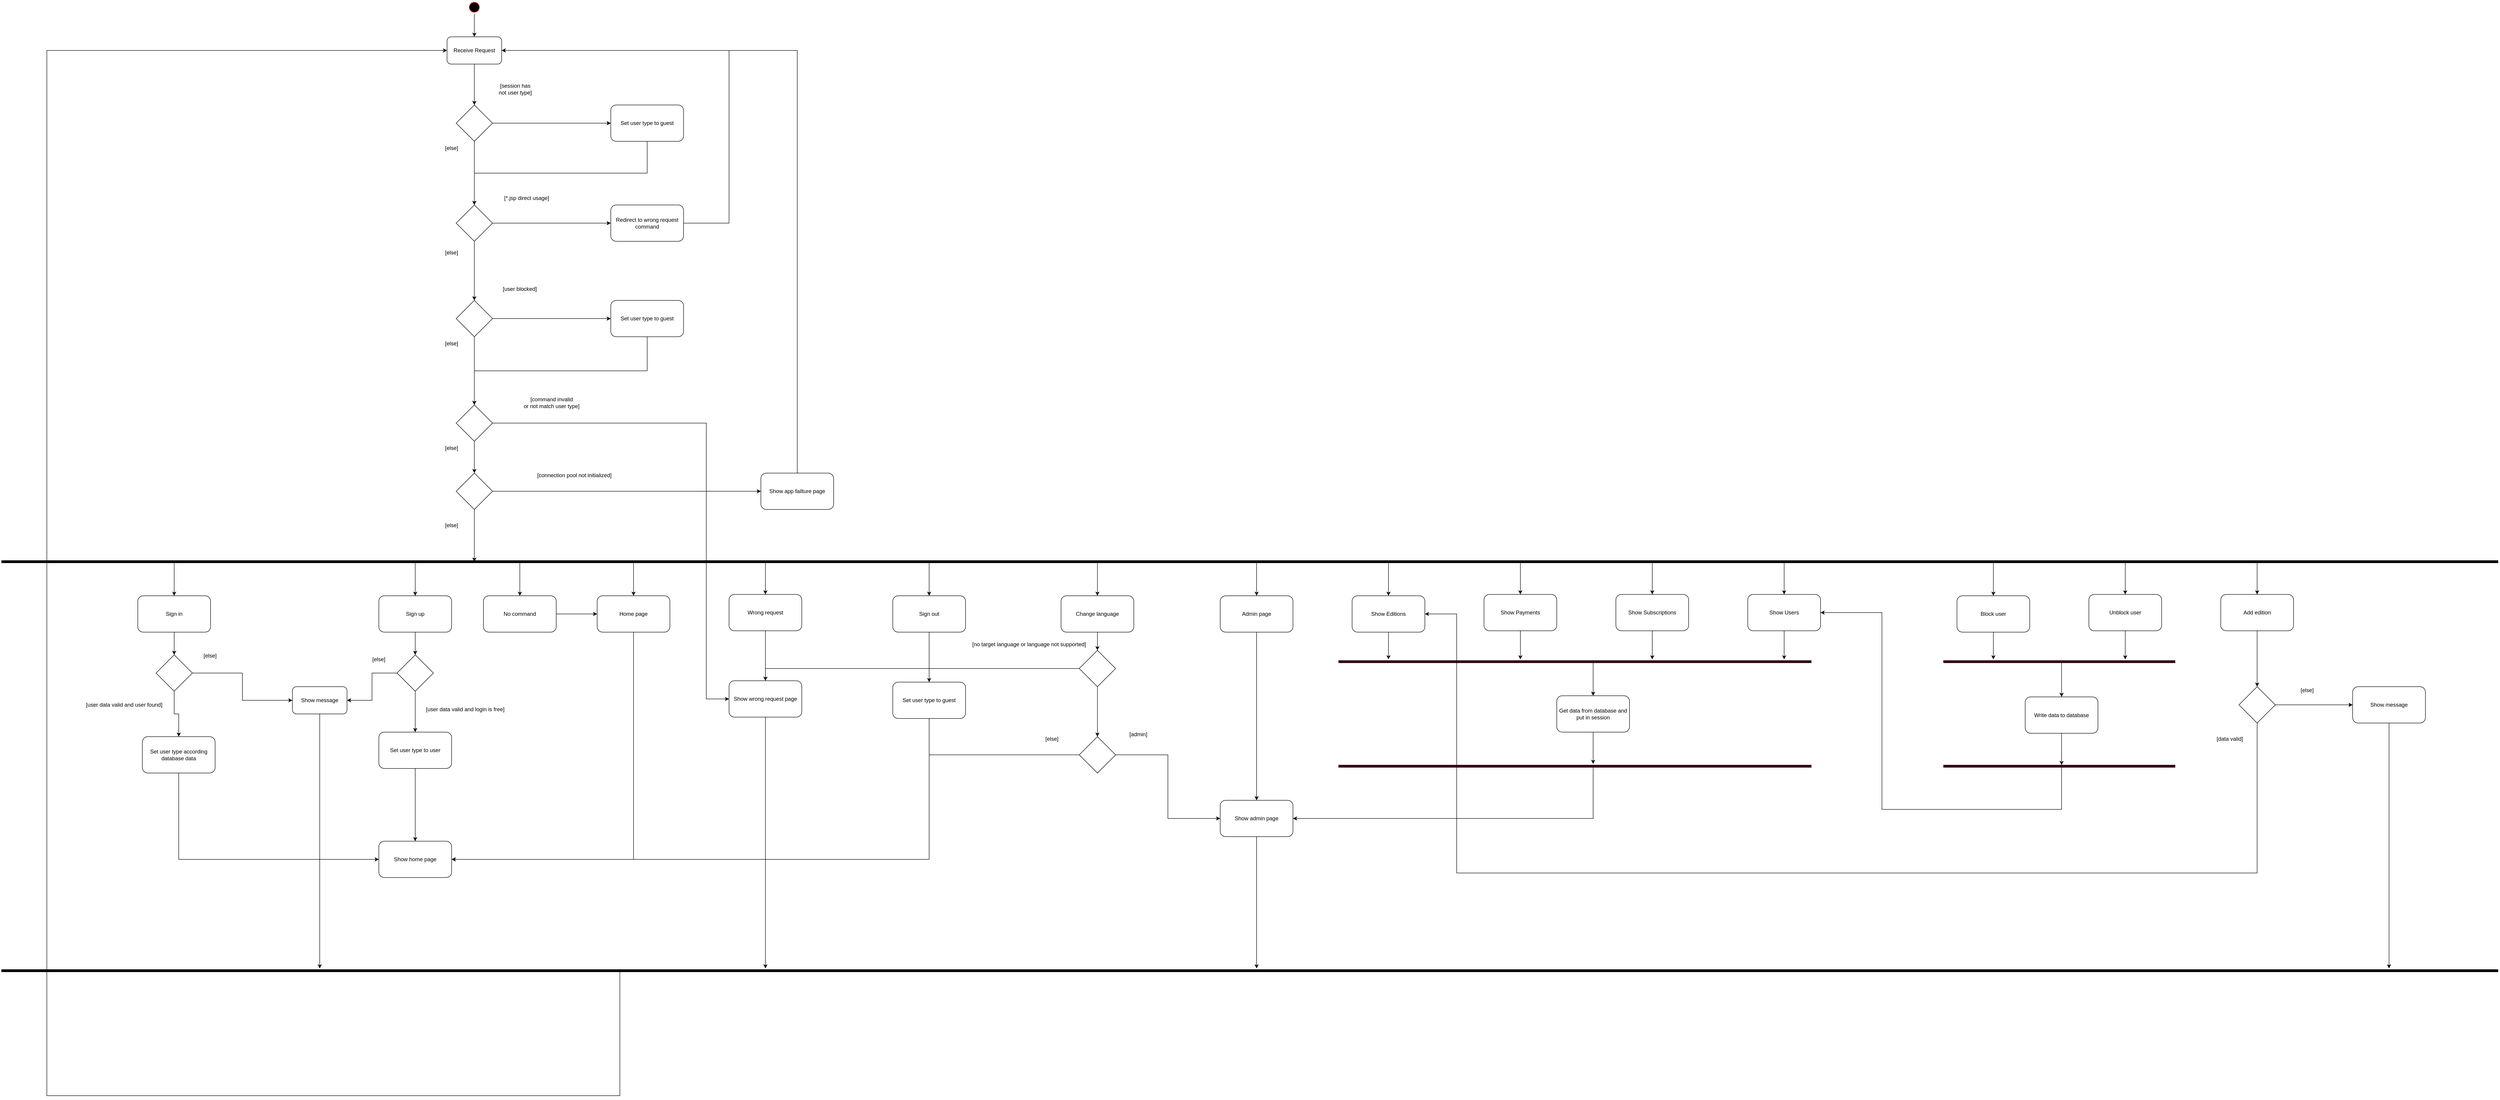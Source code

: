 <mxfile version="12.9.3" type="device"><diagram id="W-PFFnb_xabAv0Xlf0Ey" name="Page-1"><mxGraphModel dx="3872" dy="3892" grid="1" gridSize="10" guides="1" tooltips="1" connect="1" arrows="1" fold="1" page="1" pageScale="1" pageWidth="850" pageHeight="1100" math="0" shadow="0"><root><mxCell id="0"/><mxCell id="1" parent="0"/><mxCell id="l6XGYai1L1hpxgf1t3G6-26" value="" style="edgeStyle=orthogonalEdgeStyle;rounded=0;orthogonalLoop=1;jettySize=auto;html=1;entryX=0.5;entryY=0;entryDx=0;entryDy=0;" parent="1" source="l6XGYai1L1hpxgf1t3G6-1" target="l6XGYai1L1hpxgf1t3G6-24" edge="1"><mxGeometry relative="1" as="geometry"><mxPoint x="20.0" y="-1030" as="targetPoint"/></mxGeometry></mxCell><mxCell id="l6XGYai1L1hpxgf1t3G6-1" value="" style="ellipse;html=1;shape=startState;fillColor=#000000;strokeColor=#ff0000;" parent="1" vertex="1"><mxGeometry x="5" y="-1140" width="30" height="30" as="geometry"/></mxCell><mxCell id="l6XGYai1L1hpxgf1t3G6-82" style="edgeStyle=orthogonalEdgeStyle;rounded=0;orthogonalLoop=1;jettySize=auto;html=1;exitX=0.75;exitY=0.5;exitDx=0;exitDy=0;exitPerimeter=0;entryX=0.5;entryY=0;entryDx=0;entryDy=0;" parent="1" source="l6XGYai1L1hpxgf1t3G6-3" target="l6XGYai1L1hpxgf1t3G6-80" edge="1"><mxGeometry relative="1" as="geometry"><Array as="points"><mxPoint x="945" y="97"/><mxPoint x="770" y="97"/></Array></mxGeometry></mxCell><mxCell id="l6XGYai1L1hpxgf1t3G6-109" style="edgeStyle=orthogonalEdgeStyle;rounded=0;orthogonalLoop=1;jettySize=auto;html=1;exitX=0.25;exitY=0.5;exitDx=0;exitDy=0;exitPerimeter=0;entryX=0.5;entryY=0;entryDx=0;entryDy=0;" parent="1" source="l6XGYai1L1hpxgf1t3G6-3" target="l6XGYai1L1hpxgf1t3G6-5" edge="1"><mxGeometry relative="1" as="geometry"><Array as="points"><mxPoint x="-640" y="95"/></Array></mxGeometry></mxCell><mxCell id="l6XGYai1L1hpxgf1t3G6-110" style="edgeStyle=orthogonalEdgeStyle;rounded=0;orthogonalLoop=1;jettySize=auto;html=1;exitX=0.25;exitY=0.5;exitDx=0;exitDy=0;exitPerimeter=0;entryX=0.5;entryY=0;entryDx=0;entryDy=0;" parent="1" source="l6XGYai1L1hpxgf1t3G6-3" target="l6XGYai1L1hpxgf1t3G6-31" edge="1"><mxGeometry relative="1" as="geometry"><Array as="points"><mxPoint x="-110" y="95"/></Array></mxGeometry></mxCell><mxCell id="l6XGYai1L1hpxgf1t3G6-111" style="edgeStyle=orthogonalEdgeStyle;rounded=0;orthogonalLoop=1;jettySize=auto;html=1;exitX=0.75;exitY=0.5;exitDx=0;exitDy=0;exitPerimeter=0;entryX=0.5;entryY=0;entryDx=0;entryDy=0;" parent="1" source="l6XGYai1L1hpxgf1t3G6-3" target="l6XGYai1L1hpxgf1t3G6-47" edge="1"><mxGeometry relative="1" as="geometry"><Array as="points"><mxPoint x="370" y="95"/></Array></mxGeometry></mxCell><mxCell id="l6XGYai1L1hpxgf1t3G6-125" style="edgeStyle=orthogonalEdgeStyle;rounded=0;orthogonalLoop=1;jettySize=auto;html=1;exitX=0.75;exitY=0.5;exitDx=0;exitDy=0;exitPerimeter=0;entryX=0.5;entryY=0;entryDx=0;entryDy=0;" parent="1" source="l6XGYai1L1hpxgf1t3G6-3" target="l6XGYai1L1hpxgf1t3G6-124" edge="1"><mxGeometry relative="1" as="geometry"><Array as="points"><mxPoint x="1020" y="95"/></Array></mxGeometry></mxCell><mxCell id="l6XGYai1L1hpxgf1t3G6-160" style="edgeStyle=orthogonalEdgeStyle;rounded=0;orthogonalLoop=1;jettySize=auto;html=1;exitX=0.75;exitY=0.5;exitDx=0;exitDy=0;exitPerimeter=0;entryX=0.5;entryY=0;entryDx=0;entryDy=0;" parent="1" source="l6XGYai1L1hpxgf1t3G6-3" target="l6XGYai1L1hpxgf1t3G6-147" edge="1"><mxGeometry relative="1" as="geometry"><Array as="points"><mxPoint x="1390" y="95"/></Array></mxGeometry></mxCell><mxCell id="l6XGYai1L1hpxgf1t3G6-163" style="edgeStyle=orthogonalEdgeStyle;rounded=0;orthogonalLoop=1;jettySize=auto;html=1;exitX=0.75;exitY=0.5;exitDx=0;exitDy=0;exitPerimeter=0;entryX=0.5;entryY=0;entryDx=0;entryDy=0;" parent="1" source="l6XGYai1L1hpxgf1t3G6-3" target="l6XGYai1L1hpxgf1t3G6-162" edge="1"><mxGeometry relative="1" as="geometry"><Array as="points"><mxPoint x="1740" y="95"/></Array></mxGeometry></mxCell><mxCell id="lHJQp4r-mI6C1C2Txsdy-9" style="edgeStyle=orthogonalEdgeStyle;rounded=0;orthogonalLoop=1;jettySize=auto;html=1;exitX=0.75;exitY=0.5;exitDx=0;exitDy=0;exitPerimeter=0;entryX=0.5;entryY=0;entryDx=0;entryDy=0;" parent="1" source="l6XGYai1L1hpxgf1t3G6-3" target="lHJQp4r-mI6C1C2Txsdy-5" edge="1"><mxGeometry relative="1" as="geometry"><Array as="points"><mxPoint x="2030" y="95"/></Array></mxGeometry></mxCell><mxCell id="lHJQp4r-mI6C1C2Txsdy-10" style="edgeStyle=orthogonalEdgeStyle;rounded=0;orthogonalLoop=1;jettySize=auto;html=1;exitX=0.75;exitY=0.5;exitDx=0;exitDy=0;exitPerimeter=0;entryX=0.5;entryY=0;entryDx=0;entryDy=0;" parent="1" source="l6XGYai1L1hpxgf1t3G6-3" target="lHJQp4r-mI6C1C2Txsdy-6" edge="1"><mxGeometry relative="1" as="geometry"><Array as="points"><mxPoint x="2320" y="95"/></Array></mxGeometry></mxCell><mxCell id="lHJQp4r-mI6C1C2Txsdy-11" style="edgeStyle=orthogonalEdgeStyle;rounded=0;orthogonalLoop=1;jettySize=auto;html=1;exitX=0.75;exitY=0.5;exitDx=0;exitDy=0;exitPerimeter=0;entryX=0.5;entryY=0;entryDx=0;entryDy=0;" parent="1" source="l6XGYai1L1hpxgf1t3G6-3" target="lHJQp4r-mI6C1C2Txsdy-7" edge="1"><mxGeometry relative="1" as="geometry"><Array as="points"><mxPoint x="2610" y="95"/></Array></mxGeometry></mxCell><mxCell id="lHJQp4r-mI6C1C2Txsdy-12" style="edgeStyle=orthogonalEdgeStyle;rounded=0;orthogonalLoop=1;jettySize=auto;html=1;exitX=0.75;exitY=0.5;exitDx=0;exitDy=0;exitPerimeter=0;entryX=0.5;entryY=0;entryDx=0;entryDy=0;" parent="1" source="l6XGYai1L1hpxgf1t3G6-3" target="lHJQp4r-mI6C1C2Txsdy-8" edge="1"><mxGeometry relative="1" as="geometry"><Array as="points"><mxPoint x="2900" y="95"/></Array></mxGeometry></mxCell><mxCell id="rA7DQj-djUJHdb5Fy9lC-4" style="edgeStyle=orthogonalEdgeStyle;rounded=0;orthogonalLoop=1;jettySize=auto;html=1;exitX=0.25;exitY=0.5;exitDx=0;exitDy=0;exitPerimeter=0;entryX=0.5;entryY=0;entryDx=0;entryDy=0;" edge="1" parent="1" source="l6XGYai1L1hpxgf1t3G6-3" target="rA7DQj-djUJHdb5Fy9lC-3"><mxGeometry relative="1" as="geometry"><Array as="points"><mxPoint x="120" y="95"/></Array></mxGeometry></mxCell><mxCell id="l6XGYai1L1hpxgf1t3G6-3" value="" style="shape=line;html=1;strokeWidth=6;strokeColor=#000000;" parent="1" vertex="1"><mxGeometry x="-1020" y="90" width="5490" height="10" as="geometry"/></mxCell><mxCell id="l6XGYai1L1hpxgf1t3G6-16" value="" style="edgeStyle=orthogonalEdgeStyle;rounded=0;orthogonalLoop=1;jettySize=auto;html=1;" parent="1" source="l6XGYai1L1hpxgf1t3G6-5" target="l6XGYai1L1hpxgf1t3G6-15" edge="1"><mxGeometry relative="1" as="geometry"/></mxCell><mxCell id="l6XGYai1L1hpxgf1t3G6-5" value="&lt;div&gt;Sign in&lt;/div&gt;" style="shape=rect;html=1;rounded=1;whiteSpace=wrap;align=center;" parent="1" vertex="1"><mxGeometry x="-720" y="170" width="160" height="80" as="geometry"/></mxCell><mxCell id="l6XGYai1L1hpxgf1t3G6-21" value="" style="edgeStyle=orthogonalEdgeStyle;rounded=0;orthogonalLoop=1;jettySize=auto;html=1;" parent="1" source="l6XGYai1L1hpxgf1t3G6-15" target="l6XGYai1L1hpxgf1t3G6-20" edge="1"><mxGeometry relative="1" as="geometry"/></mxCell><mxCell id="l6XGYai1L1hpxgf1t3G6-15" value="" style="rhombus;whiteSpace=wrap;html=1;" parent="1" vertex="1"><mxGeometry x="-680" y="300" width="80" height="80" as="geometry"/></mxCell><mxCell id="l6XGYai1L1hpxgf1t3G6-19" value="&lt;div&gt;[user data valid and user found]&lt;/div&gt;" style="text;html=1;strokeColor=none;fillColor=none;align=center;verticalAlign=middle;whiteSpace=wrap;rounded=0;" parent="1" vertex="1"><mxGeometry x="-850" y="400" width="200" height="20" as="geometry"/></mxCell><mxCell id="l6XGYai1L1hpxgf1t3G6-143" style="edgeStyle=orthogonalEdgeStyle;rounded=0;orthogonalLoop=1;jettySize=auto;html=1;exitX=0.5;exitY=1;exitDx=0;exitDy=0;" parent="1" source="l6XGYai1L1hpxgf1t3G6-20" target="l6XGYai1L1hpxgf1t3G6-138" edge="1"><mxGeometry relative="1" as="geometry"><Array as="points"><mxPoint x="-320" y="840"/><mxPoint x="-320" y="840"/></Array></mxGeometry></mxCell><mxCell id="l6XGYai1L1hpxgf1t3G6-20" value="Show message" style="rounded=1;whiteSpace=wrap;html=1;" parent="1" vertex="1"><mxGeometry x="-380" y="370" width="120" height="60" as="geometry"/></mxCell><mxCell id="l6XGYai1L1hpxgf1t3G6-22" value="[else]" style="text;html=1;strokeColor=none;fillColor=none;align=center;verticalAlign=middle;whiteSpace=wrap;rounded=0;" parent="1" vertex="1"><mxGeometry x="-581" y="292" width="40" height="20" as="geometry"/></mxCell><mxCell id="l6XGYai1L1hpxgf1t3G6-51" style="edgeStyle=orthogonalEdgeStyle;rounded=0;orthogonalLoop=1;jettySize=auto;html=1;exitX=0.5;exitY=1;exitDx=0;exitDy=0;entryX=0.5;entryY=0;entryDx=0;entryDy=0;" parent="1" source="l6XGYai1L1hpxgf1t3G6-99" target="l6XGYai1L1hpxgf1t3G6-49" edge="1"><mxGeometry relative="1" as="geometry"/></mxCell><mxCell id="l6XGYai1L1hpxgf1t3G6-24" value="Receive Request" style="rounded=1;whiteSpace=wrap;html=1;" parent="1" vertex="1"><mxGeometry x="-40" y="-1060" width="120" height="60" as="geometry"/></mxCell><mxCell id="l6XGYai1L1hpxgf1t3G6-40" style="edgeStyle=orthogonalEdgeStyle;rounded=0;orthogonalLoop=1;jettySize=auto;html=1;exitX=0.5;exitY=1;exitDx=0;exitDy=0;entryX=0.5;entryY=0;entryDx=0;entryDy=0;" parent="1" source="l6XGYai1L1hpxgf1t3G6-31" target="l6XGYai1L1hpxgf1t3G6-39" edge="1"><mxGeometry relative="1" as="geometry"/></mxCell><mxCell id="l6XGYai1L1hpxgf1t3G6-31" value="&lt;div&gt;Sign up&lt;/div&gt;" style="shape=rect;html=1;rounded=1;whiteSpace=wrap;align=center;" parent="1" vertex="1"><mxGeometry x="-190" y="170" width="160" height="80" as="geometry"/></mxCell><mxCell id="l6XGYai1L1hpxgf1t3G6-33" value="Show home page" style="shape=rect;html=1;rounded=1;whiteSpace=wrap;align=center;" parent="1" vertex="1"><mxGeometry x="-190" y="710" width="160" height="80" as="geometry"/></mxCell><mxCell id="l6XGYai1L1hpxgf1t3G6-44" style="edgeStyle=orthogonalEdgeStyle;rounded=0;orthogonalLoop=1;jettySize=auto;html=1;exitX=0;exitY=0.5;exitDx=0;exitDy=0;entryX=1;entryY=0.5;entryDx=0;entryDy=0;" parent="1" source="l6XGYai1L1hpxgf1t3G6-39" target="l6XGYai1L1hpxgf1t3G6-20" edge="1"><mxGeometry relative="1" as="geometry"/></mxCell><mxCell id="l6XGYai1L1hpxgf1t3G6-133" style="edgeStyle=orthogonalEdgeStyle;rounded=0;orthogonalLoop=1;jettySize=auto;html=1;exitX=0.5;exitY=1;exitDx=0;exitDy=0;entryX=0.5;entryY=0;entryDx=0;entryDy=0;" parent="1" source="l6XGYai1L1hpxgf1t3G6-39" target="l6XGYai1L1hpxgf1t3G6-132" edge="1"><mxGeometry relative="1" as="geometry"/></mxCell><mxCell id="l6XGYai1L1hpxgf1t3G6-39" value="" style="rhombus;whiteSpace=wrap;html=1;" parent="1" vertex="1"><mxGeometry x="-150" y="300" width="80" height="80" as="geometry"/></mxCell><mxCell id="l6XGYai1L1hpxgf1t3G6-41" value="&lt;div&gt;[user data valid and login is free]&lt;/div&gt;" style="text;html=1;strokeColor=none;fillColor=none;align=center;verticalAlign=middle;whiteSpace=wrap;rounded=0;" parent="1" vertex="1"><mxGeometry x="-100" y="410" width="200" height="20" as="geometry"/></mxCell><mxCell id="l6XGYai1L1hpxgf1t3G6-43" value="[else]" style="text;html=1;strokeColor=none;fillColor=none;align=center;verticalAlign=middle;whiteSpace=wrap;rounded=0;" parent="1" vertex="1"><mxGeometry x="-210" y="300" width="40" height="20" as="geometry"/></mxCell><mxCell id="lHJQp4r-mI6C1C2Txsdy-2" style="edgeStyle=orthogonalEdgeStyle;rounded=0;orthogonalLoop=1;jettySize=auto;html=1;exitX=0.5;exitY=1;exitDx=0;exitDy=0;entryX=1;entryY=0.5;entryDx=0;entryDy=0;" parent="1" source="l6XGYai1L1hpxgf1t3G6-47" target="l6XGYai1L1hpxgf1t3G6-33" edge="1"><mxGeometry relative="1" as="geometry"/></mxCell><mxCell id="l6XGYai1L1hpxgf1t3G6-47" value="Home page" style="shape=rect;html=1;rounded=1;whiteSpace=wrap;align=center;" parent="1" vertex="1"><mxGeometry x="290" y="170" width="160" height="80" as="geometry"/></mxCell><mxCell id="l6XGYai1L1hpxgf1t3G6-56" style="edgeStyle=orthogonalEdgeStyle;rounded=0;orthogonalLoop=1;jettySize=auto;html=1;exitX=1;exitY=0.5;exitDx=0;exitDy=0;entryX=0;entryY=0.5;entryDx=0;entryDy=0;" parent="1" source="l6XGYai1L1hpxgf1t3G6-49" target="l6XGYai1L1hpxgf1t3G6-55" edge="1"><mxGeometry relative="1" as="geometry"/></mxCell><mxCell id="l6XGYai1L1hpxgf1t3G6-112" style="edgeStyle=orthogonalEdgeStyle;rounded=0;orthogonalLoop=1;jettySize=auto;html=1;exitX=0.5;exitY=1;exitDx=0;exitDy=0;" parent="1" source="l6XGYai1L1hpxgf1t3G6-49" edge="1"><mxGeometry relative="1" as="geometry"><mxPoint x="20" y="95" as="targetPoint"/><Array as="points"><mxPoint x="20" y="95"/></Array></mxGeometry></mxCell><mxCell id="l6XGYai1L1hpxgf1t3G6-49" value="" style="rhombus;whiteSpace=wrap;html=1;" parent="1" vertex="1"><mxGeometry x="-20" y="-100" width="80" height="80" as="geometry"/></mxCell><mxCell id="l6XGYai1L1hpxgf1t3G6-52" value="[connection pool not initialized]" style="text;html=1;strokeColor=none;fillColor=none;align=center;verticalAlign=middle;whiteSpace=wrap;rounded=0;" parent="1" vertex="1"><mxGeometry x="80" y="-110" width="320" height="30" as="geometry"/></mxCell><mxCell id="l6XGYai1L1hpxgf1t3G6-57" style="edgeStyle=orthogonalEdgeStyle;rounded=0;orthogonalLoop=1;jettySize=auto;html=1;exitX=0.5;exitY=0;exitDx=0;exitDy=0;entryX=1;entryY=0.5;entryDx=0;entryDy=0;" parent="1" source="l6XGYai1L1hpxgf1t3G6-55" target="l6XGYai1L1hpxgf1t3G6-24" edge="1"><mxGeometry relative="1" as="geometry"/></mxCell><mxCell id="l6XGYai1L1hpxgf1t3G6-55" value="Show app failture page" style="shape=rect;html=1;rounded=1;whiteSpace=wrap;align=center;" parent="1" vertex="1"><mxGeometry x="650" y="-100" width="160" height="80" as="geometry"/></mxCell><mxCell id="l6XGYai1L1hpxgf1t3G6-58" value="[else]" style="text;html=1;strokeColor=none;fillColor=none;align=center;verticalAlign=middle;whiteSpace=wrap;rounded=0;" parent="1" vertex="1"><mxGeometry x="-160" width="260" height="30" as="geometry"/></mxCell><mxCell id="l6XGYai1L1hpxgf1t3G6-77" style="edgeStyle=orthogonalEdgeStyle;rounded=0;orthogonalLoop=1;jettySize=auto;html=1;exitX=0.5;exitY=1;exitDx=0;exitDy=0;entryX=0.5;entryY=0;entryDx=0;entryDy=0;" parent="1" source="l6XGYai1L1hpxgf1t3G6-69" target="l6XGYai1L1hpxgf1t3G6-75" edge="1"><mxGeometry relative="1" as="geometry"/></mxCell><mxCell id="l6XGYai1L1hpxgf1t3G6-69" value="Set user type to guest" style="shape=rect;html=1;rounded=1;whiteSpace=wrap;align=center;" parent="1" vertex="1"><mxGeometry x="320" y="-910" width="160" height="80" as="geometry"/></mxCell><mxCell id="l6XGYai1L1hpxgf1t3G6-73" style="edgeStyle=orthogonalEdgeStyle;rounded=0;orthogonalLoop=1;jettySize=auto;html=1;exitX=1;exitY=0.5;exitDx=0;exitDy=0;entryX=0;entryY=0.5;entryDx=0;entryDy=0;" parent="1" source="l6XGYai1L1hpxgf1t3G6-70" target="l6XGYai1L1hpxgf1t3G6-69" edge="1"><mxGeometry relative="1" as="geometry"/></mxCell><mxCell id="l6XGYai1L1hpxgf1t3G6-70" value="" style="rhombus;whiteSpace=wrap;html=1;" parent="1" vertex="1"><mxGeometry x="-20" y="-910" width="80" height="80" as="geometry"/></mxCell><mxCell id="l6XGYai1L1hpxgf1t3G6-71" style="edgeStyle=orthogonalEdgeStyle;rounded=0;orthogonalLoop=1;jettySize=auto;html=1;exitX=0.5;exitY=1;exitDx=0;exitDy=0;entryX=0.5;entryY=0;entryDx=0;entryDy=0;" parent="1" source="l6XGYai1L1hpxgf1t3G6-24" target="l6XGYai1L1hpxgf1t3G6-70" edge="1"><mxGeometry relative="1" as="geometry"><mxPoint x="20" y="-1000" as="sourcePoint"/><mxPoint x="20" y="-100.0" as="targetPoint"/></mxGeometry></mxCell><mxCell id="l6XGYai1L1hpxgf1t3G6-72" value="&lt;div&gt;[session has &lt;br&gt;&lt;/div&gt;&lt;div&gt;not user type]&lt;/div&gt;" style="text;html=1;strokeColor=none;fillColor=none;align=center;verticalAlign=middle;whiteSpace=wrap;rounded=0;" parent="1" vertex="1"><mxGeometry x="-20" y="-960" width="260" height="30" as="geometry"/></mxCell><mxCell id="l6XGYai1L1hpxgf1t3G6-75" value="" style="rhombus;whiteSpace=wrap;html=1;" parent="1" vertex="1"><mxGeometry x="-20" y="-690" width="80" height="80" as="geometry"/></mxCell><mxCell id="l6XGYai1L1hpxgf1t3G6-76" style="edgeStyle=orthogonalEdgeStyle;rounded=0;orthogonalLoop=1;jettySize=auto;html=1;exitX=0.5;exitY=1;exitDx=0;exitDy=0;entryX=0.5;entryY=0;entryDx=0;entryDy=0;" parent="1" source="l6XGYai1L1hpxgf1t3G6-70" target="l6XGYai1L1hpxgf1t3G6-75" edge="1"><mxGeometry relative="1" as="geometry"><mxPoint x="20" y="-830" as="sourcePoint"/><mxPoint x="20" y="-100.0" as="targetPoint"/></mxGeometry></mxCell><mxCell id="l6XGYai1L1hpxgf1t3G6-83" style="edgeStyle=orthogonalEdgeStyle;rounded=0;orthogonalLoop=1;jettySize=auto;html=1;exitX=0.5;exitY=1;exitDx=0;exitDy=0;entryX=0.5;entryY=0;entryDx=0;entryDy=0;" parent="1" source="l6XGYai1L1hpxgf1t3G6-80" target="l6XGYai1L1hpxgf1t3G6-81" edge="1"><mxGeometry relative="1" as="geometry"/></mxCell><mxCell id="l6XGYai1L1hpxgf1t3G6-80" value="Wrong request" style="shape=rect;html=1;rounded=1;whiteSpace=wrap;align=center;" parent="1" vertex="1"><mxGeometry x="580" y="167" width="160" height="80" as="geometry"/></mxCell><mxCell id="l6XGYai1L1hpxgf1t3G6-142" style="edgeStyle=orthogonalEdgeStyle;rounded=0;orthogonalLoop=1;jettySize=auto;html=1;exitX=0.5;exitY=1;exitDx=0;exitDy=0;" parent="1" source="l6XGYai1L1hpxgf1t3G6-81" target="l6XGYai1L1hpxgf1t3G6-138" edge="1"><mxGeometry relative="1" as="geometry"><Array as="points"><mxPoint x="660" y="640"/><mxPoint x="660" y="640"/></Array></mxGeometry></mxCell><mxCell id="l6XGYai1L1hpxgf1t3G6-81" value="Show wrong request page" style="shape=rect;html=1;rounded=1;whiteSpace=wrap;align=center;" parent="1" vertex="1"><mxGeometry x="580" y="357" width="160" height="80" as="geometry"/></mxCell><mxCell id="l6XGYai1L1hpxgf1t3G6-85" value="[else]" style="text;html=1;strokeColor=none;fillColor=none;align=center;verticalAlign=middle;whiteSpace=wrap;rounded=0;" parent="1" vertex="1"><mxGeometry x="-160" y="-830" width="260" height="30" as="geometry"/></mxCell><mxCell id="l6XGYai1L1hpxgf1t3G6-87" value="[*.jsp direct usage]" style="text;html=1;strokeColor=none;fillColor=none;align=center;verticalAlign=middle;whiteSpace=wrap;rounded=0;" parent="1" vertex="1"><mxGeometry x="5" y="-720" width="260" height="30" as="geometry"/></mxCell><mxCell id="l6XGYai1L1hpxgf1t3G6-88" value="[else]" style="text;html=1;strokeColor=none;fillColor=none;align=center;verticalAlign=middle;whiteSpace=wrap;rounded=0;" parent="1" vertex="1"><mxGeometry x="-160" y="-600" width="260" height="30" as="geometry"/></mxCell><mxCell id="l6XGYai1L1hpxgf1t3G6-103" style="edgeStyle=orthogonalEdgeStyle;rounded=0;orthogonalLoop=1;jettySize=auto;html=1;exitX=0.5;exitY=1;exitDx=0;exitDy=0;entryX=0.5;entryY=0;entryDx=0;entryDy=0;" parent="1" source="l6XGYai1L1hpxgf1t3G6-90" target="l6XGYai1L1hpxgf1t3G6-99" edge="1"><mxGeometry relative="1" as="geometry"/></mxCell><mxCell id="l6XGYai1L1hpxgf1t3G6-90" value="Set user type to guest" style="shape=rect;html=1;rounded=1;whiteSpace=wrap;align=center;" parent="1" vertex="1"><mxGeometry x="320" y="-480" width="160" height="80" as="geometry"/></mxCell><mxCell id="l6XGYai1L1hpxgf1t3G6-91" style="edgeStyle=orthogonalEdgeStyle;rounded=0;orthogonalLoop=1;jettySize=auto;html=1;exitX=1;exitY=0.5;exitDx=0;exitDy=0;entryX=0;entryY=0.5;entryDx=0;entryDy=0;" parent="1" source="l6XGYai1L1hpxgf1t3G6-92" target="l6XGYai1L1hpxgf1t3G6-90" edge="1"><mxGeometry relative="1" as="geometry"/></mxCell><mxCell id="l6XGYai1L1hpxgf1t3G6-93" value="[user blocked]" style="text;html=1;strokeColor=none;fillColor=none;align=center;verticalAlign=middle;whiteSpace=wrap;rounded=0;" parent="1" vertex="1"><mxGeometry x="-10" y="-520" width="260" height="30" as="geometry"/></mxCell><mxCell id="l6XGYai1L1hpxgf1t3G6-94" value="[else]" style="text;html=1;strokeColor=none;fillColor=none;align=center;verticalAlign=middle;whiteSpace=wrap;rounded=0;" parent="1" vertex="1"><mxGeometry x="-160" y="-400" width="260" height="30" as="geometry"/></mxCell><mxCell id="l6XGYai1L1hpxgf1t3G6-92" value="" style="rhombus;whiteSpace=wrap;html=1;" parent="1" vertex="1"><mxGeometry x="-20" y="-480" width="80" height="80" as="geometry"/></mxCell><mxCell id="l6XGYai1L1hpxgf1t3G6-95" style="edgeStyle=orthogonalEdgeStyle;rounded=0;orthogonalLoop=1;jettySize=auto;html=1;exitX=0.5;exitY=1;exitDx=0;exitDy=0;entryX=0.5;entryY=0;entryDx=0;entryDy=0;" parent="1" source="l6XGYai1L1hpxgf1t3G6-75" target="l6XGYai1L1hpxgf1t3G6-92" edge="1"><mxGeometry relative="1" as="geometry"><mxPoint x="20" y="-610" as="sourcePoint"/><mxPoint x="20" y="-100.0" as="targetPoint"/></mxGeometry></mxCell><mxCell id="l6XGYai1L1hpxgf1t3G6-100" value="&lt;div&gt;[command invalid&lt;/div&gt;&lt;div&gt;or not &lt;span class=&quot;gt-baf-term-text&quot;&gt;&lt;span class=&quot;gt-baf-cell gt-baf-word-clickable&quot;&gt;match user type]&lt;/span&gt;&lt;/span&gt; &lt;/div&gt;" style="text;html=1;strokeColor=none;fillColor=none;align=center;verticalAlign=middle;whiteSpace=wrap;rounded=0;" parent="1" vertex="1"><mxGeometry x="60" y="-270" width="260" height="30" as="geometry"/></mxCell><mxCell id="l6XGYai1L1hpxgf1t3G6-101" value="[else]" style="text;html=1;strokeColor=none;fillColor=none;align=center;verticalAlign=middle;whiteSpace=wrap;rounded=0;" parent="1" vertex="1"><mxGeometry x="-160" y="-170" width="260" height="30" as="geometry"/></mxCell><mxCell id="rA7DQj-djUJHdb5Fy9lC-1" style="edgeStyle=orthogonalEdgeStyle;rounded=0;orthogonalLoop=1;jettySize=auto;html=1;exitX=1;exitY=0.5;exitDx=0;exitDy=0;entryX=0;entryY=0.5;entryDx=0;entryDy=0;" edge="1" parent="1" source="l6XGYai1L1hpxgf1t3G6-99" target="l6XGYai1L1hpxgf1t3G6-81"><mxGeometry relative="1" as="geometry"><Array as="points"><mxPoint x="530" y="-210"/><mxPoint x="530" y="397"/></Array></mxGeometry></mxCell><mxCell id="l6XGYai1L1hpxgf1t3G6-99" value="" style="rhombus;whiteSpace=wrap;html=1;" parent="1" vertex="1"><mxGeometry x="-20" y="-250" width="80" height="80" as="geometry"/></mxCell><mxCell id="l6XGYai1L1hpxgf1t3G6-102" style="edgeStyle=orthogonalEdgeStyle;rounded=0;orthogonalLoop=1;jettySize=auto;html=1;exitX=0.5;exitY=1;exitDx=0;exitDy=0;entryX=0.5;entryY=0;entryDx=0;entryDy=0;" parent="1" source="l6XGYai1L1hpxgf1t3G6-92" target="l6XGYai1L1hpxgf1t3G6-99" edge="1"><mxGeometry relative="1" as="geometry"><mxPoint x="20" y="-400" as="sourcePoint"/><mxPoint x="20" y="-100.0" as="targetPoint"/></mxGeometry></mxCell><mxCell id="rA7DQj-djUJHdb5Fy9lC-2" style="edgeStyle=orthogonalEdgeStyle;rounded=0;orthogonalLoop=1;jettySize=auto;html=1;exitX=1;exitY=0.5;exitDx=0;exitDy=0;entryX=1;entryY=0.5;entryDx=0;entryDy=0;" edge="1" parent="1" source="l6XGYai1L1hpxgf1t3G6-117" target="l6XGYai1L1hpxgf1t3G6-24"><mxGeometry relative="1" as="geometry"><Array as="points"><mxPoint x="580" y="-650"/><mxPoint x="580" y="-1030"/></Array></mxGeometry></mxCell><mxCell id="l6XGYai1L1hpxgf1t3G6-117" value="Redirect to wrong request command" style="shape=rect;html=1;rounded=1;whiteSpace=wrap;align=center;" parent="1" vertex="1"><mxGeometry x="320" y="-690" width="160" height="80" as="geometry"/></mxCell><mxCell id="l6XGYai1L1hpxgf1t3G6-118" style="edgeStyle=orthogonalEdgeStyle;rounded=0;orthogonalLoop=1;jettySize=auto;html=1;exitX=1;exitY=0.5;exitDx=0;exitDy=0;entryX=0;entryY=0.5;entryDx=0;entryDy=0;" parent="1" source="l6XGYai1L1hpxgf1t3G6-75" target="l6XGYai1L1hpxgf1t3G6-117" edge="1"><mxGeometry relative="1" as="geometry"><mxPoint x="60" y="-650" as="sourcePoint"/><mxPoint x="770" y="210" as="targetPoint"/><Array as="points"/></mxGeometry></mxCell><mxCell id="l6XGYai1L1hpxgf1t3G6-130" style="edgeStyle=orthogonalEdgeStyle;rounded=0;orthogonalLoop=1;jettySize=auto;html=1;exitX=0.5;exitY=1;exitDx=0;exitDy=0;entryX=0.5;entryY=0;entryDx=0;entryDy=0;" parent="1" source="l6XGYai1L1hpxgf1t3G6-124" target="l6XGYai1L1hpxgf1t3G6-126" edge="1"><mxGeometry relative="1" as="geometry"/></mxCell><mxCell id="l6XGYai1L1hpxgf1t3G6-124" value="Sign out" style="shape=rect;html=1;rounded=1;whiteSpace=wrap;align=center;" parent="1" vertex="1"><mxGeometry x="940" y="170" width="160" height="80" as="geometry"/></mxCell><mxCell id="lHJQp4r-mI6C1C2Txsdy-3" style="edgeStyle=orthogonalEdgeStyle;rounded=0;orthogonalLoop=1;jettySize=auto;html=1;exitX=0.5;exitY=1;exitDx=0;exitDy=0;entryX=1;entryY=0.5;entryDx=0;entryDy=0;" parent="1" source="l6XGYai1L1hpxgf1t3G6-126" target="l6XGYai1L1hpxgf1t3G6-33" edge="1"><mxGeometry relative="1" as="geometry"><mxPoint x="320" y="750" as="targetPoint"/></mxGeometry></mxCell><mxCell id="l6XGYai1L1hpxgf1t3G6-126" value="Set user type to guest" style="shape=rect;html=1;rounded=1;whiteSpace=wrap;align=center;" parent="1" vertex="1"><mxGeometry x="940" y="360" width="160" height="80" as="geometry"/></mxCell><mxCell id="lHJQp4r-mI6C1C2Txsdy-1" style="edgeStyle=orthogonalEdgeStyle;rounded=0;orthogonalLoop=1;jettySize=auto;html=1;exitX=0.5;exitY=1;exitDx=0;exitDy=0;entryX=0;entryY=0.5;entryDx=0;entryDy=0;" parent="1" source="l6XGYai1L1hpxgf1t3G6-128" target="l6XGYai1L1hpxgf1t3G6-33" edge="1"><mxGeometry relative="1" as="geometry"/></mxCell><mxCell id="l6XGYai1L1hpxgf1t3G6-128" value="Set user type according database data" style="shape=rect;html=1;rounded=1;whiteSpace=wrap;align=center;" parent="1" vertex="1"><mxGeometry x="-710" y="480" width="160" height="80" as="geometry"/></mxCell><mxCell id="l6XGYai1L1hpxgf1t3G6-129" value="" style="edgeStyle=orthogonalEdgeStyle;rounded=0;orthogonalLoop=1;jettySize=auto;html=1;" parent="1" source="l6XGYai1L1hpxgf1t3G6-15" target="l6XGYai1L1hpxgf1t3G6-128" edge="1"><mxGeometry relative="1" as="geometry"><mxPoint x="-640.0" y="380" as="sourcePoint"/><mxPoint x="-630.0" y="620" as="targetPoint"/></mxGeometry></mxCell><mxCell id="l6XGYai1L1hpxgf1t3G6-134" style="edgeStyle=orthogonalEdgeStyle;rounded=0;orthogonalLoop=1;jettySize=auto;html=1;exitX=0.5;exitY=1;exitDx=0;exitDy=0;entryX=0.5;entryY=0;entryDx=0;entryDy=0;" parent="1" source="l6XGYai1L1hpxgf1t3G6-132" target="l6XGYai1L1hpxgf1t3G6-33" edge="1"><mxGeometry relative="1" as="geometry"/></mxCell><mxCell id="l6XGYai1L1hpxgf1t3G6-132" value="Set user type to user" style="shape=rect;html=1;rounded=1;whiteSpace=wrap;align=center;" parent="1" vertex="1"><mxGeometry x="-190" y="470" width="160" height="80" as="geometry"/></mxCell><mxCell id="l6XGYai1L1hpxgf1t3G6-144" style="edgeStyle=orthogonalEdgeStyle;rounded=0;orthogonalLoop=1;jettySize=auto;html=1;exitX=0.25;exitY=0.5;exitDx=0;exitDy=0;exitPerimeter=0;entryX=0;entryY=0.5;entryDx=0;entryDy=0;" parent="1" source="l6XGYai1L1hpxgf1t3G6-138" target="l6XGYai1L1hpxgf1t3G6-24" edge="1"><mxGeometry relative="1" as="geometry"><mxPoint x="-1100" y="930" as="targetPoint"/><Array as="points"><mxPoint x="340" y="995"/><mxPoint x="340" y="1270"/><mxPoint x="-920" y="1270"/><mxPoint x="-920" y="-1030"/></Array></mxGeometry></mxCell><mxCell id="l6XGYai1L1hpxgf1t3G6-138" value="" style="shape=line;html=1;strokeWidth=6;strokeColor=#000000;" parent="1" vertex="1"><mxGeometry x="-1020" y="990" width="5490" height="10" as="geometry"/></mxCell><mxCell id="l6XGYai1L1hpxgf1t3G6-149" style="edgeStyle=orthogonalEdgeStyle;rounded=0;orthogonalLoop=1;jettySize=auto;html=1;exitX=0.5;exitY=1;exitDx=0;exitDy=0;entryX=0.5;entryY=0;entryDx=0;entryDy=0;" parent="1" source="l6XGYai1L1hpxgf1t3G6-147" target="l6XGYai1L1hpxgf1t3G6-148" edge="1"><mxGeometry relative="1" as="geometry"/></mxCell><mxCell id="l6XGYai1L1hpxgf1t3G6-147" value="Change language" style="shape=rect;html=1;rounded=1;whiteSpace=wrap;align=center;" parent="1" vertex="1"><mxGeometry x="1310" y="170" width="160" height="80" as="geometry"/></mxCell><mxCell id="l6XGYai1L1hpxgf1t3G6-152" style="edgeStyle=orthogonalEdgeStyle;rounded=0;orthogonalLoop=1;jettySize=auto;html=1;exitX=0;exitY=0.5;exitDx=0;exitDy=0;entryX=0.5;entryY=0;entryDx=0;entryDy=0;" parent="1" source="l6XGYai1L1hpxgf1t3G6-148" target="l6XGYai1L1hpxgf1t3G6-81" edge="1"><mxGeometry relative="1" as="geometry"/></mxCell><mxCell id="l6XGYai1L1hpxgf1t3G6-154" style="edgeStyle=orthogonalEdgeStyle;rounded=0;orthogonalLoop=1;jettySize=auto;html=1;exitX=0.5;exitY=1;exitDx=0;exitDy=0;entryX=0.5;entryY=0;entryDx=0;entryDy=0;" parent="1" source="l6XGYai1L1hpxgf1t3G6-148" target="l6XGYai1L1hpxgf1t3G6-153" edge="1"><mxGeometry relative="1" as="geometry"/></mxCell><mxCell id="l6XGYai1L1hpxgf1t3G6-148" value="" style="rhombus;whiteSpace=wrap;html=1;" parent="1" vertex="1"><mxGeometry x="1350" y="290" width="80" height="80" as="geometry"/></mxCell><mxCell id="l6XGYai1L1hpxgf1t3G6-151" value="[no target language or language not supported]" style="text;html=1;strokeColor=none;fillColor=none;align=center;verticalAlign=middle;whiteSpace=wrap;rounded=0;" parent="1" vertex="1"><mxGeometry x="1110" y="262" width="260" height="30" as="geometry"/></mxCell><mxCell id="l6XGYai1L1hpxgf1t3G6-165" style="edgeStyle=orthogonalEdgeStyle;rounded=0;orthogonalLoop=1;jettySize=auto;html=1;exitX=1;exitY=0.5;exitDx=0;exitDy=0;entryX=0;entryY=0.5;entryDx=0;entryDy=0;" parent="1" source="l6XGYai1L1hpxgf1t3G6-153" target="l6XGYai1L1hpxgf1t3G6-164" edge="1"><mxGeometry relative="1" as="geometry"/></mxCell><mxCell id="lHJQp4r-mI6C1C2Txsdy-4" style="edgeStyle=orthogonalEdgeStyle;rounded=0;orthogonalLoop=1;jettySize=auto;html=1;exitX=0;exitY=0.5;exitDx=0;exitDy=0;entryX=1;entryY=0.5;entryDx=0;entryDy=0;" parent="1" source="l6XGYai1L1hpxgf1t3G6-153" target="l6XGYai1L1hpxgf1t3G6-33" edge="1"><mxGeometry relative="1" as="geometry"><Array as="points"><mxPoint x="1020" y="520"/><mxPoint x="1020" y="750"/></Array></mxGeometry></mxCell><mxCell id="l6XGYai1L1hpxgf1t3G6-153" value="" style="rhombus;whiteSpace=wrap;html=1;strokeColor=#000000;" parent="1" vertex="1"><mxGeometry x="1350" y="480" width="80" height="80" as="geometry"/></mxCell><mxCell id="l6XGYai1L1hpxgf1t3G6-155" value="[else]" style="text;html=1;strokeColor=none;fillColor=none;align=center;verticalAlign=middle;whiteSpace=wrap;rounded=0;" parent="1" vertex="1"><mxGeometry x="1160" y="470" width="260" height="30" as="geometry"/></mxCell><mxCell id="l6XGYai1L1hpxgf1t3G6-158" value="[admin]" style="text;html=1;strokeColor=none;fillColor=none;align=center;verticalAlign=middle;whiteSpace=wrap;rounded=0;" parent="1" vertex="1"><mxGeometry x="1350" y="460" width="260" height="30" as="geometry"/></mxCell><mxCell id="l6XGYai1L1hpxgf1t3G6-166" style="edgeStyle=orthogonalEdgeStyle;rounded=0;orthogonalLoop=1;jettySize=auto;html=1;exitX=0.5;exitY=1;exitDx=0;exitDy=0;entryX=0.5;entryY=0;entryDx=0;entryDy=0;" parent="1" source="l6XGYai1L1hpxgf1t3G6-162" target="l6XGYai1L1hpxgf1t3G6-164" edge="1"><mxGeometry relative="1" as="geometry"/></mxCell><mxCell id="l6XGYai1L1hpxgf1t3G6-162" value="Admin page" style="shape=rect;html=1;rounded=1;whiteSpace=wrap;align=center;" parent="1" vertex="1"><mxGeometry x="1660" y="170" width="160" height="80" as="geometry"/></mxCell><mxCell id="l6XGYai1L1hpxgf1t3G6-168" style="edgeStyle=orthogonalEdgeStyle;rounded=0;orthogonalLoop=1;jettySize=auto;html=1;exitX=0.5;exitY=1;exitDx=0;exitDy=0;" parent="1" source="l6XGYai1L1hpxgf1t3G6-164" target="l6XGYai1L1hpxgf1t3G6-138" edge="1"><mxGeometry relative="1" as="geometry"><Array as="points"><mxPoint x="1740" y="900"/><mxPoint x="1740" y="900"/></Array></mxGeometry></mxCell><mxCell id="l6XGYai1L1hpxgf1t3G6-164" value="Show admin page" style="shape=rect;html=1;rounded=1;whiteSpace=wrap;align=center;" parent="1" vertex="1"><mxGeometry x="1660" y="620" width="160" height="80" as="geometry"/></mxCell><mxCell id="lHJQp4r-mI6C1C2Txsdy-20" style="edgeStyle=orthogonalEdgeStyle;rounded=0;orthogonalLoop=1;jettySize=auto;html=1;exitX=0.5;exitY=1;exitDx=0;exitDy=0;" parent="1" source="lHJQp4r-mI6C1C2Txsdy-5" target="lHJQp4r-mI6C1C2Txsdy-18" edge="1"><mxGeometry relative="1" as="geometry"><Array as="points"><mxPoint x="2030" y="300"/><mxPoint x="2030" y="300"/></Array></mxGeometry></mxCell><mxCell id="lHJQp4r-mI6C1C2Txsdy-5" value="Show Editions" style="shape=rect;html=1;rounded=1;whiteSpace=wrap;align=center;" parent="1" vertex="1"><mxGeometry x="1950" y="170" width="160" height="80" as="geometry"/></mxCell><mxCell id="lHJQp4r-mI6C1C2Txsdy-21" style="edgeStyle=orthogonalEdgeStyle;rounded=0;orthogonalLoop=1;jettySize=auto;html=1;exitX=0.5;exitY=1;exitDx=0;exitDy=0;" parent="1" source="lHJQp4r-mI6C1C2Txsdy-6" target="lHJQp4r-mI6C1C2Txsdy-18" edge="1"><mxGeometry relative="1" as="geometry"><Array as="points"><mxPoint x="2320" y="290"/><mxPoint x="2320" y="290"/></Array></mxGeometry></mxCell><mxCell id="lHJQp4r-mI6C1C2Txsdy-6" value="Show Payments" style="shape=rect;html=1;rounded=1;whiteSpace=wrap;align=center;" parent="1" vertex="1"><mxGeometry x="2240" y="167" width="160" height="80" as="geometry"/></mxCell><mxCell id="lHJQp4r-mI6C1C2Txsdy-22" style="edgeStyle=orthogonalEdgeStyle;rounded=0;orthogonalLoop=1;jettySize=auto;html=1;exitX=0.5;exitY=1;exitDx=0;exitDy=0;" parent="1" source="lHJQp4r-mI6C1C2Txsdy-7" target="lHJQp4r-mI6C1C2Txsdy-18" edge="1"><mxGeometry relative="1" as="geometry"><Array as="points"><mxPoint x="2610" y="290"/><mxPoint x="2610" y="290"/></Array></mxGeometry></mxCell><mxCell id="lHJQp4r-mI6C1C2Txsdy-7" value="Show Subscriptions" style="shape=rect;html=1;rounded=1;whiteSpace=wrap;align=center;" parent="1" vertex="1"><mxGeometry x="2530" y="167" width="160" height="80" as="geometry"/></mxCell><mxCell id="lHJQp4r-mI6C1C2Txsdy-23" style="edgeStyle=orthogonalEdgeStyle;rounded=0;orthogonalLoop=1;jettySize=auto;html=1;exitX=0.5;exitY=1;exitDx=0;exitDy=0;" parent="1" source="lHJQp4r-mI6C1C2Txsdy-8" target="lHJQp4r-mI6C1C2Txsdy-18" edge="1"><mxGeometry relative="1" as="geometry"><Array as="points"><mxPoint x="2900" y="300"/><mxPoint x="2900" y="300"/></Array></mxGeometry></mxCell><mxCell id="lHJQp4r-mI6C1C2Txsdy-8" value="Show Users" style="shape=rect;html=1;rounded=1;whiteSpace=wrap;align=center;" parent="1" vertex="1"><mxGeometry x="2820" y="167" width="160" height="80" as="geometry"/></mxCell><mxCell id="lHJQp4r-mI6C1C2Txsdy-26" style="edgeStyle=orthogonalEdgeStyle;rounded=0;orthogonalLoop=1;jettySize=auto;html=1;exitX=0.25;exitY=0.5;exitDx=0;exitDy=0;exitPerimeter=0;entryX=0.5;entryY=0;entryDx=0;entryDy=0;" parent="1" source="lHJQp4r-mI6C1C2Txsdy-18" target="lHJQp4r-mI6C1C2Txsdy-24" edge="1"><mxGeometry relative="1" as="geometry"><Array as="points"><mxPoint x="2480" y="315"/></Array></mxGeometry></mxCell><mxCell id="lHJQp4r-mI6C1C2Txsdy-18" value="" style="shape=line;html=1;strokeWidth=6;strokeColor=#33001A;" parent="1" vertex="1"><mxGeometry x="1920" y="310" width="1040" height="10" as="geometry"/></mxCell><mxCell id="lHJQp4r-mI6C1C2Txsdy-27" style="edgeStyle=orthogonalEdgeStyle;rounded=0;orthogonalLoop=1;jettySize=auto;html=1;exitX=0.5;exitY=1;exitDx=0;exitDy=0;" parent="1" source="lHJQp4r-mI6C1C2Txsdy-24" target="lHJQp4r-mI6C1C2Txsdy-25" edge="1"><mxGeometry relative="1" as="geometry"><Array as="points"><mxPoint x="2480" y="520"/><mxPoint x="2480" y="520"/></Array></mxGeometry></mxCell><mxCell id="lHJQp4r-mI6C1C2Txsdy-24" value="Get data from database and put in session" style="shape=rect;html=1;rounded=1;whiteSpace=wrap;align=center;" parent="1" vertex="1"><mxGeometry x="2400" y="390" width="160" height="80" as="geometry"/></mxCell><mxCell id="lHJQp4r-mI6C1C2Txsdy-28" style="edgeStyle=orthogonalEdgeStyle;rounded=0;orthogonalLoop=1;jettySize=auto;html=1;exitX=0.25;exitY=0.5;exitDx=0;exitDy=0;exitPerimeter=0;entryX=1;entryY=0.5;entryDx=0;entryDy=0;" parent="1" source="lHJQp4r-mI6C1C2Txsdy-25" target="l6XGYai1L1hpxgf1t3G6-164" edge="1"><mxGeometry relative="1" as="geometry"><Array as="points"><mxPoint x="2480" y="545"/><mxPoint x="2480" y="660"/></Array></mxGeometry></mxCell><mxCell id="lHJQp4r-mI6C1C2Txsdy-25" value="" style="shape=line;html=1;strokeWidth=6;strokeColor=#33001A;" parent="1" vertex="1"><mxGeometry x="1920" y="540" width="1040" height="10" as="geometry"/></mxCell><mxCell id="lHJQp4r-mI6C1C2Txsdy-29" style="edgeStyle=orthogonalEdgeStyle;rounded=0;orthogonalLoop=1;jettySize=auto;html=1;exitX=0.75;exitY=0.5;exitDx=0;exitDy=0;exitPerimeter=0;entryX=0.5;entryY=0;entryDx=0;entryDy=0;" parent="1" target="lHJQp4r-mI6C1C2Txsdy-34" edge="1"><mxGeometry relative="1" as="geometry"><mxPoint x="3760" y="95" as="sourcePoint"/><Array as="points"><mxPoint x="3360" y="95"/></Array></mxGeometry></mxCell><mxCell id="lHJQp4r-mI6C1C2Txsdy-30" style="edgeStyle=orthogonalEdgeStyle;rounded=0;orthogonalLoop=1;jettySize=auto;html=1;exitX=0.75;exitY=0.5;exitDx=0;exitDy=0;exitPerimeter=0;entryX=0.5;entryY=0;entryDx=0;entryDy=0;" parent="1" target="lHJQp4r-mI6C1C2Txsdy-36" edge="1"><mxGeometry relative="1" as="geometry"><mxPoint x="3760" y="95" as="sourcePoint"/><Array as="points"><mxPoint x="3650" y="95"/></Array></mxGeometry></mxCell><mxCell id="lHJQp4r-mI6C1C2Txsdy-31" style="edgeStyle=orthogonalEdgeStyle;rounded=0;orthogonalLoop=1;jettySize=auto;html=1;exitX=0.75;exitY=0.5;exitDx=0;exitDy=0;exitPerimeter=0;entryX=0.5;entryY=0;entryDx=0;entryDy=0;" parent="1" target="lHJQp4r-mI6C1C2Txsdy-38" edge="1"><mxGeometry relative="1" as="geometry"><mxPoint x="3760" y="95" as="sourcePoint"/><Array as="points"><mxPoint x="3940" y="95"/></Array></mxGeometry></mxCell><mxCell id="lHJQp4r-mI6C1C2Txsdy-33" style="edgeStyle=orthogonalEdgeStyle;rounded=0;orthogonalLoop=1;jettySize=auto;html=1;exitX=0.5;exitY=1;exitDx=0;exitDy=0;" parent="1" source="lHJQp4r-mI6C1C2Txsdy-34" target="lHJQp4r-mI6C1C2Txsdy-42" edge="1"><mxGeometry relative="1" as="geometry"><Array as="points"><mxPoint x="3360" y="300"/><mxPoint x="3360" y="300"/></Array></mxGeometry></mxCell><mxCell id="lHJQp4r-mI6C1C2Txsdy-34" value="Block user" style="shape=rect;html=1;rounded=1;whiteSpace=wrap;align=center;" parent="1" vertex="1"><mxGeometry x="3280" y="170" width="160" height="80" as="geometry"/></mxCell><mxCell id="lHJQp4r-mI6C1C2Txsdy-35" style="edgeStyle=orthogonalEdgeStyle;rounded=0;orthogonalLoop=1;jettySize=auto;html=1;exitX=0.5;exitY=1;exitDx=0;exitDy=0;" parent="1" source="lHJQp4r-mI6C1C2Txsdy-36" target="lHJQp4r-mI6C1C2Txsdy-42" edge="1"><mxGeometry relative="1" as="geometry"><Array as="points"><mxPoint x="3650" y="290"/><mxPoint x="3650" y="290"/></Array></mxGeometry></mxCell><mxCell id="lHJQp4r-mI6C1C2Txsdy-36" value="Unblock user" style="shape=rect;html=1;rounded=1;whiteSpace=wrap;align=center;" parent="1" vertex="1"><mxGeometry x="3570" y="167" width="160" height="80" as="geometry"/></mxCell><mxCell id="lHJQp4r-mI6C1C2Txsdy-50" style="edgeStyle=orthogonalEdgeStyle;rounded=0;orthogonalLoop=1;jettySize=auto;html=1;exitX=0.5;exitY=1;exitDx=0;exitDy=0;entryX=0.5;entryY=0;entryDx=0;entryDy=0;" parent="1" source="lHJQp4r-mI6C1C2Txsdy-38" target="lHJQp4r-mI6C1C2Txsdy-49" edge="1"><mxGeometry relative="1" as="geometry"/></mxCell><mxCell id="lHJQp4r-mI6C1C2Txsdy-38" value="Add edition" style="shape=rect;html=1;rounded=1;whiteSpace=wrap;align=center;" parent="1" vertex="1"><mxGeometry x="3860" y="167" width="160" height="80" as="geometry"/></mxCell><mxCell id="lHJQp4r-mI6C1C2Txsdy-41" style="edgeStyle=orthogonalEdgeStyle;rounded=0;orthogonalLoop=1;jettySize=auto;html=1;exitX=0.25;exitY=0.5;exitDx=0;exitDy=0;exitPerimeter=0;entryX=0.5;entryY=0;entryDx=0;entryDy=0;" parent="1" target="lHJQp4r-mI6C1C2Txsdy-44" edge="1"><mxGeometry relative="1" as="geometry"><mxPoint x="3320" y="317.5" as="sourcePoint"/><Array as="points"><mxPoint x="3510" y="317.5"/></Array></mxGeometry></mxCell><mxCell id="lHJQp4r-mI6C1C2Txsdy-42" value="" style="shape=line;html=1;strokeWidth=6;strokeColor=#33001A;" parent="1" vertex="1"><mxGeometry x="3250" y="310" width="510" height="10" as="geometry"/></mxCell><mxCell id="lHJQp4r-mI6C1C2Txsdy-43" style="edgeStyle=orthogonalEdgeStyle;rounded=0;orthogonalLoop=1;jettySize=auto;html=1;exitX=0.5;exitY=1;exitDx=0;exitDy=0;" parent="1" source="lHJQp4r-mI6C1C2Txsdy-44" edge="1"><mxGeometry relative="1" as="geometry"><mxPoint x="3510" y="542.5" as="targetPoint"/><Array as="points"><mxPoint x="3510" y="492.5"/><mxPoint x="3510" y="492.5"/></Array></mxGeometry></mxCell><mxCell id="lHJQp4r-mI6C1C2Txsdy-44" value="Write data to database" style="shape=rect;html=1;rounded=1;whiteSpace=wrap;align=center;" parent="1" vertex="1"><mxGeometry x="3430" y="392.5" width="160" height="80" as="geometry"/></mxCell><mxCell id="lHJQp4r-mI6C1C2Txsdy-47" style="edgeStyle=orthogonalEdgeStyle;rounded=0;orthogonalLoop=1;jettySize=auto;html=1;exitX=0.25;exitY=0.5;exitDx=0;exitDy=0;exitPerimeter=0;entryX=1;entryY=0.5;entryDx=0;entryDy=0;" parent="1" source="lHJQp4r-mI6C1C2Txsdy-45" target="lHJQp4r-mI6C1C2Txsdy-8" edge="1"><mxGeometry relative="1" as="geometry"><Array as="points"><mxPoint x="3510" y="545"/><mxPoint x="3510" y="640"/><mxPoint x="3115" y="640"/><mxPoint x="3115" y="207"/></Array></mxGeometry></mxCell><mxCell id="lHJQp4r-mI6C1C2Txsdy-45" value="" style="shape=line;html=1;strokeWidth=6;strokeColor=#33001A;" parent="1" vertex="1"><mxGeometry x="3250" y="540" width="510" height="10" as="geometry"/></mxCell><mxCell id="lHJQp4r-mI6C1C2Txsdy-51" style="edgeStyle=orthogonalEdgeStyle;rounded=0;orthogonalLoop=1;jettySize=auto;html=1;exitX=0.5;exitY=1;exitDx=0;exitDy=0;entryX=1;entryY=0.5;entryDx=0;entryDy=0;" parent="1" source="lHJQp4r-mI6C1C2Txsdy-49" target="lHJQp4r-mI6C1C2Txsdy-5" edge="1"><mxGeometry relative="1" as="geometry"><Array as="points"><mxPoint x="3940" y="780"/><mxPoint x="2180" y="780"/><mxPoint x="2180" y="210"/></Array></mxGeometry></mxCell><mxCell id="lHJQp4r-mI6C1C2Txsdy-54" style="edgeStyle=orthogonalEdgeStyle;rounded=0;orthogonalLoop=1;jettySize=auto;html=1;exitX=1;exitY=0.5;exitDx=0;exitDy=0;entryX=0;entryY=0.5;entryDx=0;entryDy=0;" parent="1" source="lHJQp4r-mI6C1C2Txsdy-49" target="lHJQp4r-mI6C1C2Txsdy-53" edge="1"><mxGeometry relative="1" as="geometry"/></mxCell><mxCell id="lHJQp4r-mI6C1C2Txsdy-49" value="" style="rhombus;whiteSpace=wrap;html=1;strokeColor=#000000;" parent="1" vertex="1"><mxGeometry x="3900" y="370" width="80" height="80" as="geometry"/></mxCell><mxCell id="lHJQp4r-mI6C1C2Txsdy-52" value="[data valid]" style="text;html=1;strokeColor=none;fillColor=none;align=center;verticalAlign=middle;whiteSpace=wrap;rounded=0;" parent="1" vertex="1"><mxGeometry x="3750" y="470" width="260" height="30" as="geometry"/></mxCell><mxCell id="lHJQp4r-mI6C1C2Txsdy-56" style="edgeStyle=orthogonalEdgeStyle;rounded=0;orthogonalLoop=1;jettySize=auto;html=1;exitX=0.5;exitY=1;exitDx=0;exitDy=0;" parent="1" source="lHJQp4r-mI6C1C2Txsdy-53" target="l6XGYai1L1hpxgf1t3G6-138" edge="1"><mxGeometry relative="1" as="geometry"><Array as="points"><mxPoint x="4230" y="900"/><mxPoint x="4230" y="900"/></Array></mxGeometry></mxCell><mxCell id="lHJQp4r-mI6C1C2Txsdy-53" value="Show message" style="shape=rect;html=1;rounded=1;whiteSpace=wrap;align=center;" parent="1" vertex="1"><mxGeometry x="4150" y="370" width="160" height="80" as="geometry"/></mxCell><mxCell id="lHJQp4r-mI6C1C2Txsdy-55" value="[else]" style="text;html=1;strokeColor=none;fillColor=none;align=center;verticalAlign=middle;whiteSpace=wrap;rounded=0;" parent="1" vertex="1"><mxGeometry x="3920" y="362.5" width="260" height="30" as="geometry"/></mxCell><mxCell id="rA7DQj-djUJHdb5Fy9lC-5" style="edgeStyle=orthogonalEdgeStyle;rounded=0;orthogonalLoop=1;jettySize=auto;html=1;exitX=1;exitY=0.5;exitDx=0;exitDy=0;entryX=0;entryY=0.5;entryDx=0;entryDy=0;" edge="1" parent="1" source="rA7DQj-djUJHdb5Fy9lC-3" target="l6XGYai1L1hpxgf1t3G6-47"><mxGeometry relative="1" as="geometry"/></mxCell><mxCell id="rA7DQj-djUJHdb5Fy9lC-3" value="No command" style="shape=rect;html=1;rounded=1;whiteSpace=wrap;align=center;" vertex="1" parent="1"><mxGeometry x="40" y="170" width="160" height="80" as="geometry"/></mxCell></root></mxGraphModel></diagram></mxfile>